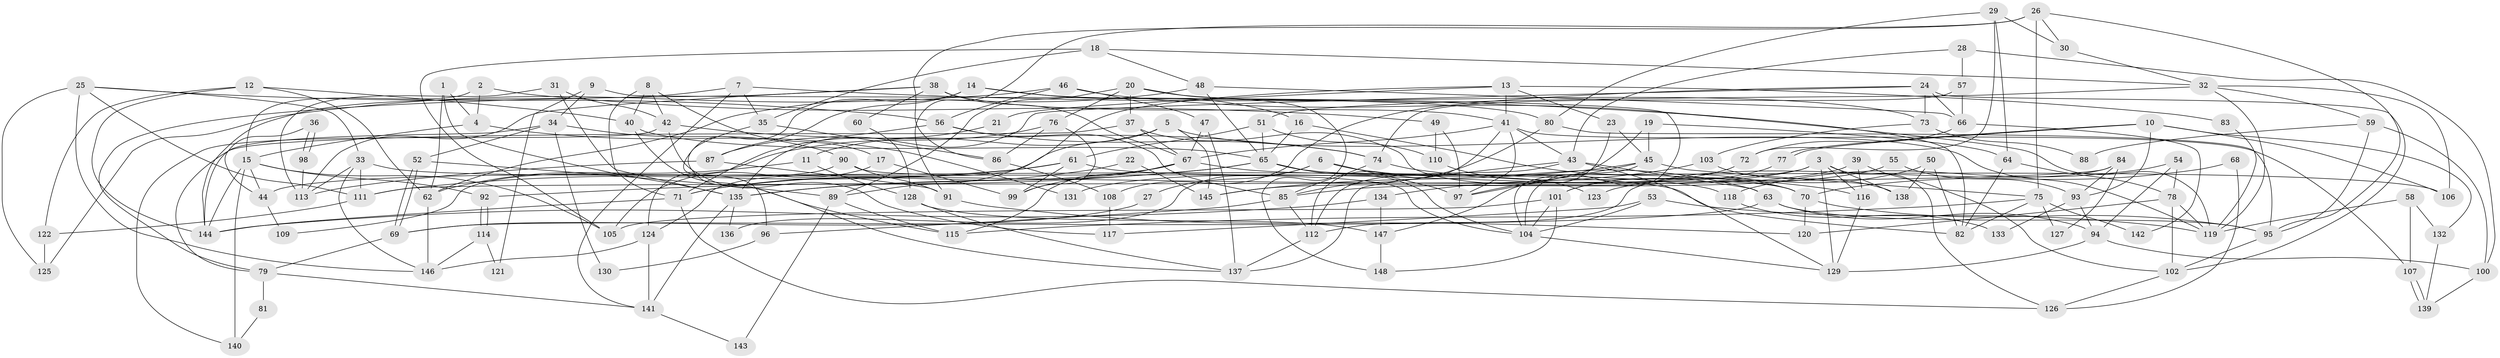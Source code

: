 // Generated by graph-tools (version 1.1) at 2025/50/03/09/25 04:50:19]
// undirected, 148 vertices, 296 edges
graph export_dot {
graph [start="1"]
  node [color=gray90,style=filled];
  1;
  2;
  3;
  4;
  5;
  6;
  7;
  8;
  9;
  10;
  11;
  12;
  13;
  14;
  15;
  16;
  17;
  18;
  19;
  20;
  21;
  22;
  23;
  24;
  25;
  26;
  27;
  28;
  29;
  30;
  31;
  32;
  33;
  34;
  35;
  36;
  37;
  38;
  39;
  40;
  41;
  42;
  43;
  44;
  45;
  46;
  47;
  48;
  49;
  50;
  51;
  52;
  53;
  54;
  55;
  56;
  57;
  58;
  59;
  60;
  61;
  62;
  63;
  64;
  65;
  66;
  67;
  68;
  69;
  70;
  71;
  72;
  73;
  74;
  75;
  76;
  77;
  78;
  79;
  80;
  81;
  82;
  83;
  84;
  85;
  86;
  87;
  88;
  89;
  90;
  91;
  92;
  93;
  94;
  95;
  96;
  97;
  98;
  99;
  100;
  101;
  102;
  103;
  104;
  105;
  106;
  107;
  108;
  109;
  110;
  111;
  112;
  113;
  114;
  115;
  116;
  117;
  118;
  119;
  120;
  121;
  122;
  123;
  124;
  125;
  126;
  127;
  128;
  129;
  130;
  131;
  132;
  133;
  134;
  135;
  136;
  137;
  138;
  139;
  140;
  141;
  142;
  143;
  144;
  145;
  146;
  147;
  148;
  1 -- 62;
  1 -- 135;
  1 -- 4;
  2 -- 15;
  2 -- 4;
  2 -- 49;
  3 -- 129;
  3 -- 126;
  3 -- 44;
  3 -- 116;
  3 -- 138;
  3 -- 145;
  4 -- 15;
  4 -- 131;
  5 -- 124;
  5 -- 145;
  5 -- 11;
  5 -- 119;
  6 -- 63;
  6 -- 97;
  6 -- 27;
  6 -- 136;
  7 -- 144;
  7 -- 141;
  7 -- 35;
  7 -- 119;
  8 -- 17;
  8 -- 40;
  8 -- 42;
  8 -- 71;
  9 -- 34;
  9 -- 104;
  9 -- 121;
  10 -- 77;
  10 -- 77;
  10 -- 93;
  10 -- 106;
  10 -- 132;
  11 -- 62;
  11 -- 128;
  12 -- 122;
  12 -- 62;
  12 -- 40;
  12 -- 144;
  13 -- 89;
  13 -- 41;
  13 -- 21;
  13 -- 23;
  13 -- 83;
  14 -- 80;
  14 -- 16;
  14 -- 87;
  14 -- 96;
  15 -- 144;
  15 -- 92;
  15 -- 44;
  15 -- 105;
  15 -- 140;
  16 -- 65;
  16 -- 70;
  17 -- 105;
  17 -- 99;
  18 -- 32;
  18 -- 105;
  18 -- 35;
  18 -- 48;
  19 -- 45;
  19 -- 97;
  19 -- 64;
  20 -- 148;
  20 -- 76;
  20 -- 37;
  20 -- 73;
  20 -- 89;
  21 -- 71;
  22 -- 145;
  22 -- 135;
  23 -- 45;
  23 -- 147;
  24 -- 102;
  24 -- 108;
  24 -- 66;
  24 -- 73;
  24 -- 135;
  25 -- 33;
  25 -- 111;
  25 -- 56;
  25 -- 125;
  25 -- 146;
  26 -- 91;
  26 -- 95;
  26 -- 30;
  26 -- 75;
  26 -- 86;
  27 -- 69;
  28 -- 100;
  28 -- 57;
  28 -- 43;
  29 -- 30;
  29 -- 64;
  29 -- 72;
  29 -- 80;
  30 -- 32;
  31 -- 113;
  31 -- 42;
  31 -- 135;
  32 -- 119;
  32 -- 106;
  32 -- 51;
  32 -- 59;
  33 -- 146;
  33 -- 113;
  33 -- 82;
  33 -- 111;
  34 -- 144;
  34 -- 52;
  34 -- 90;
  34 -- 130;
  35 -- 86;
  35 -- 137;
  36 -- 44;
  36 -- 98;
  36 -- 98;
  37 -- 79;
  37 -- 67;
  37 -- 70;
  38 -- 67;
  38 -- 41;
  38 -- 60;
  38 -- 79;
  38 -- 113;
  39 -- 116;
  39 -- 102;
  39 -- 131;
  40 -- 115;
  40 -- 65;
  41 -- 43;
  41 -- 112;
  41 -- 67;
  41 -- 97;
  41 -- 107;
  42 -- 74;
  42 -- 117;
  42 -- 140;
  43 -- 137;
  43 -- 63;
  43 -- 112;
  43 -- 129;
  44 -- 109;
  45 -- 104;
  45 -- 75;
  45 -- 97;
  45 -- 145;
  46 -- 82;
  46 -- 47;
  46 -- 56;
  46 -- 125;
  47 -- 137;
  47 -- 67;
  48 -- 65;
  48 -- 62;
  48 -- 66;
  49 -- 97;
  49 -- 110;
  50 -- 82;
  50 -- 138;
  50 -- 123;
  51 -- 65;
  51 -- 61;
  51 -- 110;
  52 -- 89;
  52 -- 69;
  52 -- 69;
  53 -- 104;
  53 -- 119;
  53 -- 117;
  54 -- 94;
  54 -- 78;
  54 -- 118;
  55 -- 85;
  55 -- 93;
  56 -- 74;
  56 -- 85;
  56 -- 87;
  57 -- 66;
  57 -- 74;
  58 -- 119;
  58 -- 107;
  58 -- 132;
  59 -- 100;
  59 -- 88;
  59 -- 95;
  60 -- 128;
  61 -- 71;
  61 -- 99;
  61 -- 106;
  61 -- 111;
  62 -- 146;
  63 -- 95;
  63 -- 69;
  63 -- 94;
  64 -- 78;
  64 -- 82;
  65 -- 135;
  65 -- 70;
  65 -- 92;
  65 -- 104;
  66 -- 72;
  66 -- 142;
  67 -- 71;
  67 -- 99;
  67 -- 115;
  67 -- 118;
  68 -- 70;
  68 -- 126;
  69 -- 79;
  70 -- 95;
  70 -- 120;
  71 -- 126;
  71 -- 144;
  72 -- 101;
  73 -- 88;
  73 -- 103;
  74 -- 85;
  74 -- 116;
  75 -- 82;
  75 -- 115;
  75 -- 127;
  75 -- 142;
  76 -- 86;
  76 -- 99;
  76 -- 124;
  77 -- 101;
  78 -- 119;
  78 -- 120;
  78 -- 102;
  79 -- 81;
  79 -- 141;
  80 -- 95;
  80 -- 85;
  81 -- 140;
  83 -- 119;
  84 -- 112;
  84 -- 111;
  84 -- 93;
  84 -- 127;
  85 -- 96;
  85 -- 112;
  86 -- 108;
  87 -- 91;
  87 -- 113;
  89 -- 115;
  89 -- 143;
  90 -- 104;
  90 -- 91;
  90 -- 109;
  91 -- 120;
  92 -- 114;
  92 -- 114;
  93 -- 94;
  93 -- 133;
  94 -- 129;
  94 -- 100;
  95 -- 102;
  96 -- 130;
  98 -- 113;
  100 -- 139;
  101 -- 104;
  101 -- 105;
  101 -- 148;
  102 -- 126;
  103 -- 134;
  103 -- 138;
  104 -- 129;
  107 -- 139;
  107 -- 139;
  108 -- 117;
  110 -- 123;
  111 -- 122;
  112 -- 137;
  114 -- 146;
  114 -- 121;
  116 -- 129;
  118 -- 133;
  122 -- 125;
  124 -- 141;
  124 -- 146;
  128 -- 137;
  128 -- 147;
  132 -- 139;
  134 -- 144;
  134 -- 147;
  135 -- 136;
  135 -- 141;
  141 -- 143;
  147 -- 148;
}
